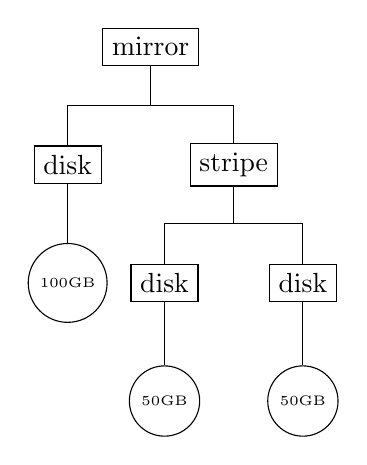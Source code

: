 \begin{tikzpicture}[
disk/.style={
	circle,
	draw
},
vdev/.style={
	rectangle,
	draw	
},
level 1/.style={
	sibling distance=60pt
},
level 2/.style={
	sibling distance=50pt
}
]
\node [vdev] {mirror} [edge from parent fork down]
	child {
		node[vdev]{disk} child {
			node[disk]{\tiny 100GB}
		}
	}
	child {
		node[vdev]{stripe}
		child {
			node[vdev]{disk} 
			child {
				node[disk]{\tiny 50GB}
			}
		}
		child {
			node[vdev]{disk}
			child {
				node[disk]{\tiny 50GB}
			}
		}
	};
\end{tikzpicture}